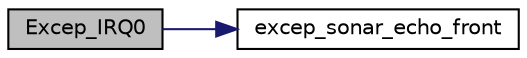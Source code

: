 digraph "Excep_IRQ0"
{
 // LATEX_PDF_SIZE
  edge [fontname="Helvetica",fontsize="10",labelfontname="Helvetica",labelfontsize="10"];
  node [fontname="Helvetica",fontsize="10",shape=record];
  rankdir="LR";
  Node1 [label="Excep_IRQ0",height=0.2,width=0.4,color="black", fillcolor="grey75", style="filled", fontcolor="black",tooltip=" "];
  Node1 -> Node2 [color="midnightblue",fontsize="10",style="solid",fontname="Helvetica"];
  Node2 [label="excep_sonar_echo_front",height=0.2,width=0.4,color="black", fillcolor="white", style="filled",URL="$sonar_8c.html#a89b0cc05719139518f4b2a19075e5853",tooltip="前側超音波センサエコー割り込み入力端子の立ち下がりエッジで呼ばれる"];
}
